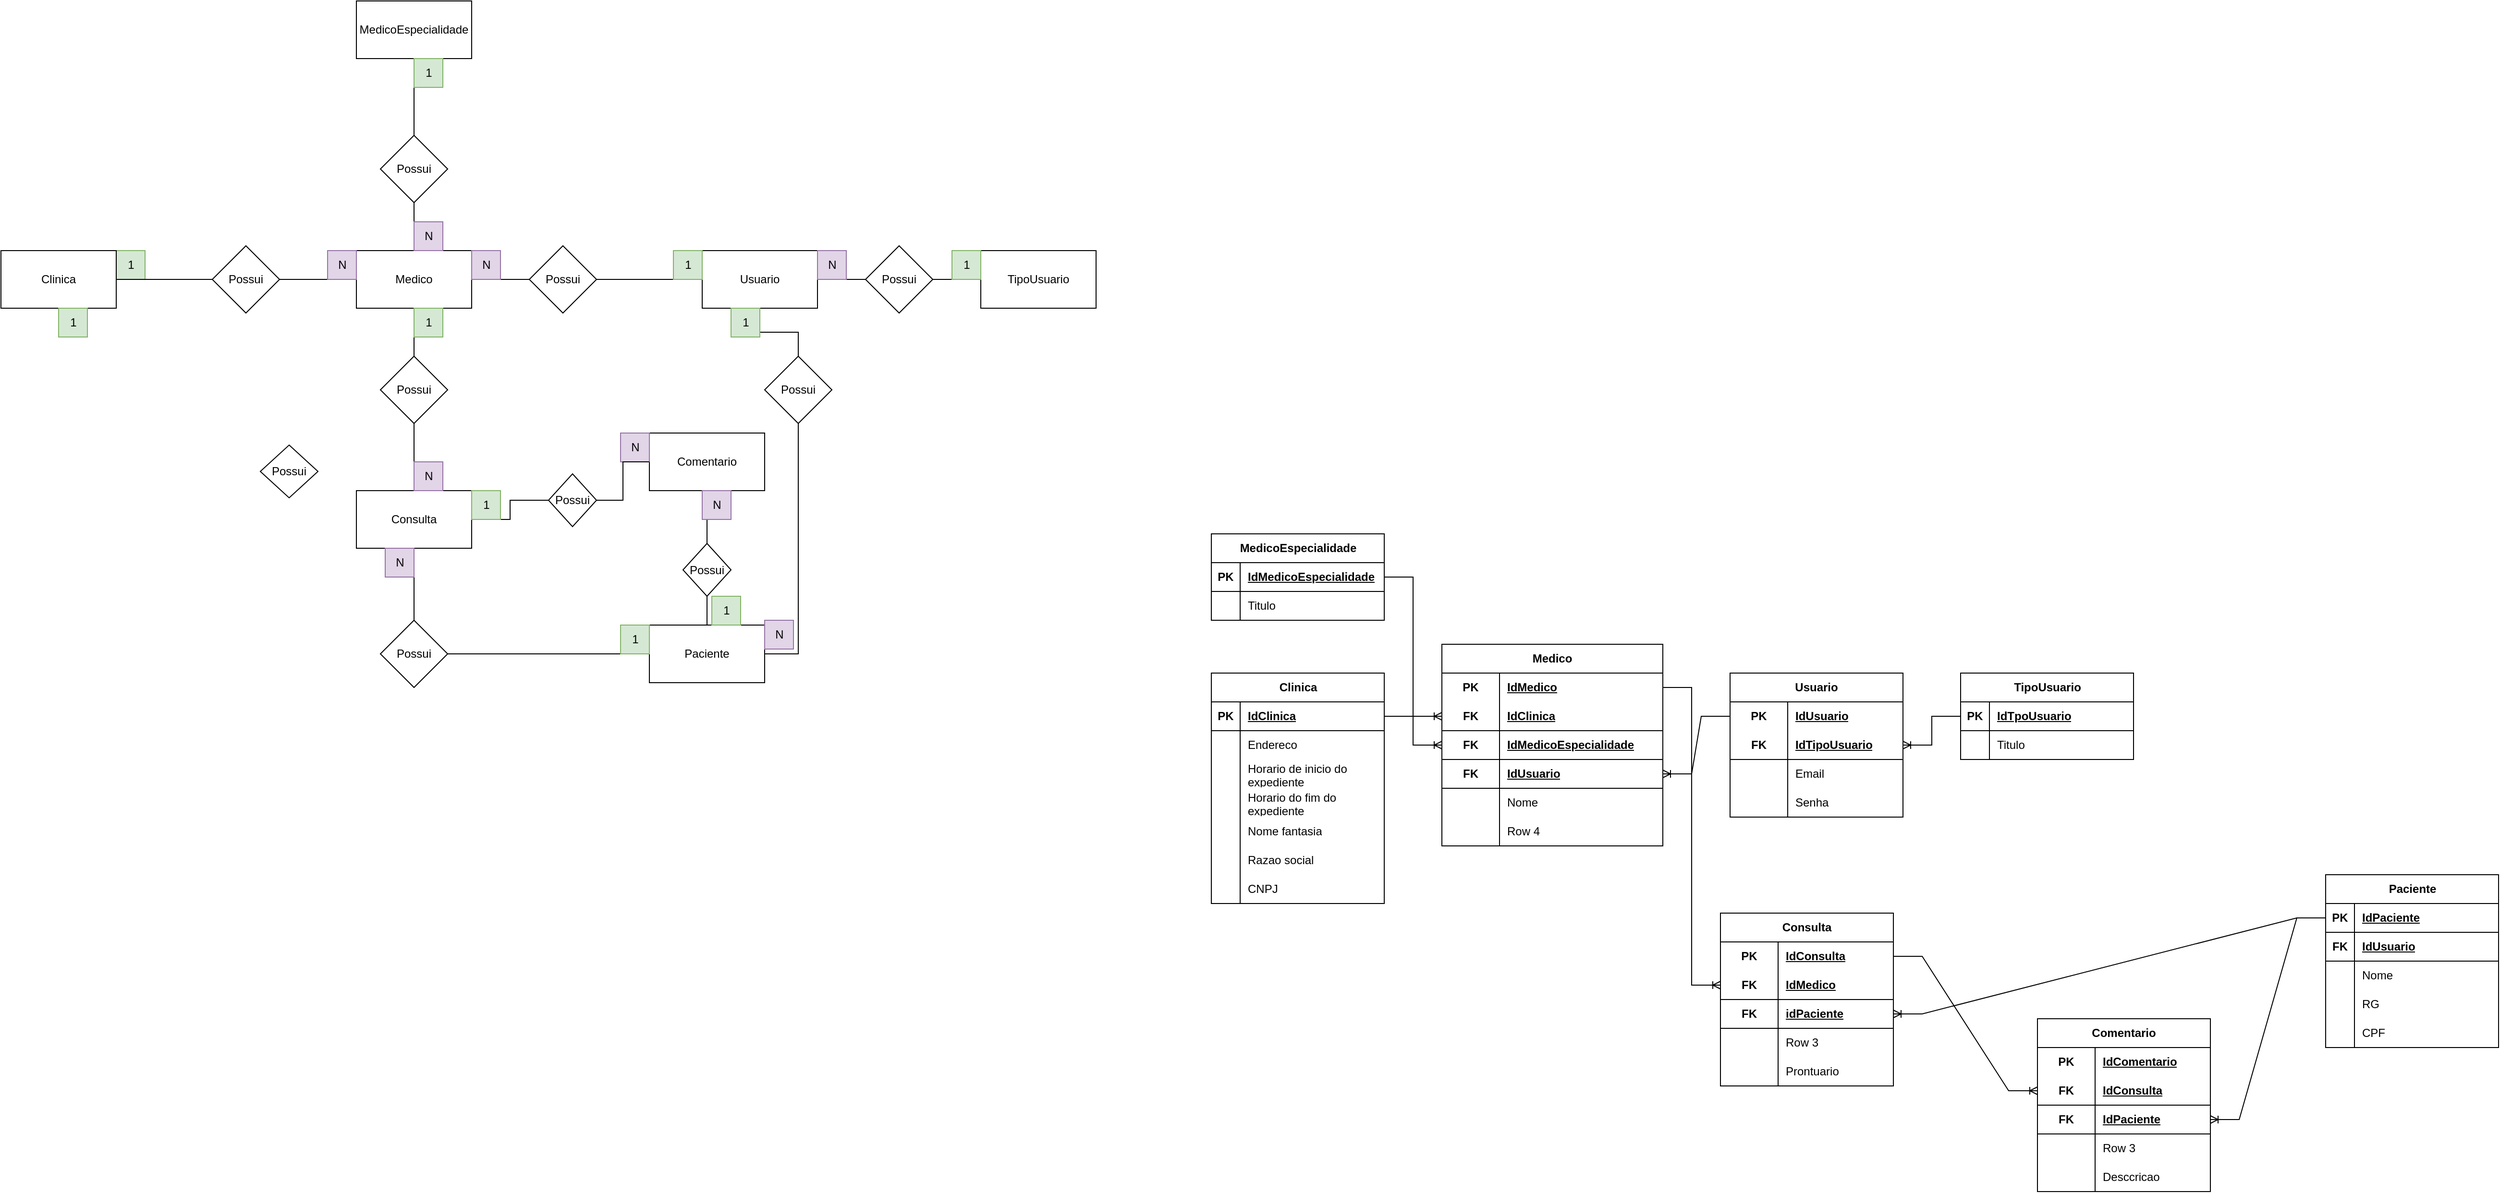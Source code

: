 <mxfile version="21.6.8" type="device">
  <diagram name="Página-1" id="tIoamFCh1rkgf__Bzmc7">
    <mxGraphModel dx="2062" dy="3026" grid="1" gridSize="10" guides="1" tooltips="1" connect="1" arrows="1" fold="1" page="1" pageScale="1" pageWidth="827" pageHeight="1169" math="0" shadow="0">
      <root>
        <mxCell id="0" />
        <mxCell id="1" parent="0" />
        <mxCell id="FSW0nJ0Hy-iuMrJ-29rv-21" style="edgeStyle=orthogonalEdgeStyle;rounded=0;orthogonalLoop=1;jettySize=auto;html=1;entryX=0.5;entryY=0;entryDx=0;entryDy=0;endArrow=none;endFill=0;" edge="1" parent="1" source="enmrjBKCqqdczSjh6zLh-5" target="FSW0nJ0Hy-iuMrJ-29rv-20">
          <mxGeometry relative="1" as="geometry" />
        </mxCell>
        <mxCell id="FSW0nJ0Hy-iuMrJ-29rv-30" style="edgeStyle=orthogonalEdgeStyle;rounded=0;orthogonalLoop=1;jettySize=auto;html=1;entryX=0.5;entryY=1;entryDx=0;entryDy=0;endArrow=none;endFill=0;" edge="1" parent="1" source="enmrjBKCqqdczSjh6zLh-5" target="FSW0nJ0Hy-iuMrJ-29rv-10">
          <mxGeometry relative="1" as="geometry" />
        </mxCell>
        <mxCell id="enmrjBKCqqdczSjh6zLh-5" value="Medico" style="rounded=0;whiteSpace=wrap;html=1;" parent="1" vertex="1">
          <mxGeometry x="90" y="-1270" width="120" height="60" as="geometry" />
        </mxCell>
        <mxCell id="enmrjBKCqqdczSjh6zLh-7" value="1" style="text;html=1;align=center;verticalAlign=middle;resizable=0;points=[];autosize=1;strokeColor=#82b366;fillColor=#d5e8d4;" parent="1" vertex="1">
          <mxGeometry x="-160" y="-1270" width="30" height="30" as="geometry" />
        </mxCell>
        <mxCell id="FSW0nJ0Hy-iuMrJ-29rv-22" style="edgeStyle=orthogonalEdgeStyle;rounded=0;orthogonalLoop=1;jettySize=auto;html=1;entryX=0.5;entryY=1;entryDx=0;entryDy=0;endArrow=none;endFill=0;" edge="1" parent="1" source="enmrjBKCqqdczSjh6zLh-19" target="FSW0nJ0Hy-iuMrJ-29rv-20">
          <mxGeometry relative="1" as="geometry" />
        </mxCell>
        <mxCell id="FSW0nJ0Hy-iuMrJ-29rv-24" style="edgeStyle=orthogonalEdgeStyle;rounded=0;orthogonalLoop=1;jettySize=auto;html=1;entryX=0.5;entryY=0;entryDx=0;entryDy=0;endArrow=none;endFill=0;" edge="1" parent="1" source="enmrjBKCqqdczSjh6zLh-19" target="FSW0nJ0Hy-iuMrJ-29rv-23">
          <mxGeometry relative="1" as="geometry" />
        </mxCell>
        <mxCell id="FSW0nJ0Hy-iuMrJ-29rv-152" style="edgeStyle=orthogonalEdgeStyle;rounded=0;orthogonalLoop=1;jettySize=auto;html=1;entryX=0;entryY=0.5;entryDx=0;entryDy=0;endArrow=none;endFill=0;" edge="1" parent="1" source="enmrjBKCqqdczSjh6zLh-19" target="FSW0nJ0Hy-iuMrJ-29rv-151">
          <mxGeometry relative="1" as="geometry" />
        </mxCell>
        <mxCell id="enmrjBKCqqdczSjh6zLh-19" value="Consulta" style="rounded=0;whiteSpace=wrap;html=1;" parent="1" vertex="1">
          <mxGeometry x="90" y="-1020" width="120" height="60" as="geometry" />
        </mxCell>
        <mxCell id="enmrjBKCqqdczSjh6zLh-21" value="Paciente" style="rounded=0;whiteSpace=wrap;html=1;" parent="1" vertex="1">
          <mxGeometry x="395" y="-880" width="120" height="60" as="geometry" />
        </mxCell>
        <mxCell id="FSW0nJ0Hy-iuMrJ-29rv-7" style="edgeStyle=orthogonalEdgeStyle;rounded=0;orthogonalLoop=1;jettySize=auto;html=1;entryX=0;entryY=0.5;entryDx=0;entryDy=0;endArrow=none;endFill=0;" edge="1" parent="1" source="FSW0nJ0Hy-iuMrJ-29rv-2" target="FSW0nJ0Hy-iuMrJ-29rv-6">
          <mxGeometry relative="1" as="geometry" />
        </mxCell>
        <mxCell id="FSW0nJ0Hy-iuMrJ-29rv-2" value="Clinica" style="rounded=0;whiteSpace=wrap;html=1;" vertex="1" parent="1">
          <mxGeometry x="-280" y="-1270" width="120" height="60" as="geometry" />
        </mxCell>
        <mxCell id="FSW0nJ0Hy-iuMrJ-29rv-150" style="edgeStyle=orthogonalEdgeStyle;rounded=0;orthogonalLoop=1;jettySize=auto;html=1;entryX=0.5;entryY=0;entryDx=0;entryDy=0;endArrow=none;endFill=0;" edge="1" parent="1" source="FSW0nJ0Hy-iuMrJ-29rv-3" target="FSW0nJ0Hy-iuMrJ-29rv-37">
          <mxGeometry relative="1" as="geometry" />
        </mxCell>
        <mxCell id="FSW0nJ0Hy-iuMrJ-29rv-3" value="Comentario" style="rounded=0;whiteSpace=wrap;html=1;" vertex="1" parent="1">
          <mxGeometry x="395" y="-1080" width="120" height="60" as="geometry" />
        </mxCell>
        <mxCell id="FSW0nJ0Hy-iuMrJ-29rv-4" value="MedicoEspecialidade" style="rounded=0;whiteSpace=wrap;html=1;" vertex="1" parent="1">
          <mxGeometry x="90" y="-1530" width="120" height="60" as="geometry" />
        </mxCell>
        <mxCell id="FSW0nJ0Hy-iuMrJ-29rv-8" style="edgeStyle=orthogonalEdgeStyle;rounded=0;orthogonalLoop=1;jettySize=auto;html=1;entryX=0;entryY=0.5;entryDx=0;entryDy=0;endArrow=none;endFill=0;" edge="1" parent="1" source="FSW0nJ0Hy-iuMrJ-29rv-6" target="enmrjBKCqqdczSjh6zLh-5">
          <mxGeometry relative="1" as="geometry" />
        </mxCell>
        <mxCell id="FSW0nJ0Hy-iuMrJ-29rv-6" value="Possui" style="rhombus;whiteSpace=wrap;html=1;" vertex="1" parent="1">
          <mxGeometry x="-60" y="-1275" width="70" height="70" as="geometry" />
        </mxCell>
        <mxCell id="FSW0nJ0Hy-iuMrJ-29rv-9" value="N" style="text;html=1;align=center;verticalAlign=middle;resizable=0;points=[];autosize=1;strokeColor=#9673a6;fillColor=#e1d5e7;" vertex="1" parent="1">
          <mxGeometry x="60" y="-1270" width="30" height="30" as="geometry" />
        </mxCell>
        <mxCell id="FSW0nJ0Hy-iuMrJ-29rv-31" style="edgeStyle=orthogonalEdgeStyle;rounded=0;orthogonalLoop=1;jettySize=auto;html=1;entryX=0.5;entryY=1;entryDx=0;entryDy=0;endArrow=none;endFill=0;" edge="1" parent="1" source="FSW0nJ0Hy-iuMrJ-29rv-10" target="FSW0nJ0Hy-iuMrJ-29rv-4">
          <mxGeometry relative="1" as="geometry" />
        </mxCell>
        <mxCell id="FSW0nJ0Hy-iuMrJ-29rv-10" value="Possui" style="rhombus;whiteSpace=wrap;html=1;" vertex="1" parent="1">
          <mxGeometry x="115" y="-1390" width="70" height="70" as="geometry" />
        </mxCell>
        <mxCell id="FSW0nJ0Hy-iuMrJ-29rv-13" value="N" style="text;html=1;align=center;verticalAlign=middle;resizable=0;points=[];autosize=1;strokeColor=#9673a6;fillColor=#e1d5e7;" vertex="1" parent="1">
          <mxGeometry x="150" y="-1300" width="30" height="30" as="geometry" />
        </mxCell>
        <mxCell id="FSW0nJ0Hy-iuMrJ-29rv-14" value="1" style="text;html=1;align=center;verticalAlign=middle;resizable=0;points=[];autosize=1;strokeColor=#82b366;fillColor=#d5e8d4;" vertex="1" parent="1">
          <mxGeometry x="150" y="-1470" width="30" height="30" as="geometry" />
        </mxCell>
        <mxCell id="FSW0nJ0Hy-iuMrJ-29rv-18" value="1" style="text;html=1;align=center;verticalAlign=middle;resizable=0;points=[];autosize=1;strokeColor=#82b366;fillColor=#d5e8d4;" vertex="1" parent="1">
          <mxGeometry x="-220" y="-1210" width="30" height="30" as="geometry" />
        </mxCell>
        <mxCell id="FSW0nJ0Hy-iuMrJ-29rv-20" value="Possui" style="rhombus;whiteSpace=wrap;html=1;" vertex="1" parent="1">
          <mxGeometry x="115" y="-1160" width="70" height="70" as="geometry" />
        </mxCell>
        <mxCell id="FSW0nJ0Hy-iuMrJ-29rv-148" style="edgeStyle=orthogonalEdgeStyle;rounded=0;orthogonalLoop=1;jettySize=auto;html=1;entryX=0;entryY=0.5;entryDx=0;entryDy=0;endArrow=none;endFill=0;" edge="1" parent="1" source="FSW0nJ0Hy-iuMrJ-29rv-23" target="enmrjBKCqqdczSjh6zLh-21">
          <mxGeometry relative="1" as="geometry" />
        </mxCell>
        <mxCell id="FSW0nJ0Hy-iuMrJ-29rv-23" value="Possui" style="rhombus;whiteSpace=wrap;html=1;" vertex="1" parent="1">
          <mxGeometry x="115" y="-885" width="70" height="70" as="geometry" />
        </mxCell>
        <mxCell id="FSW0nJ0Hy-iuMrJ-29rv-26" value="1" style="text;html=1;align=center;verticalAlign=middle;resizable=0;points=[];autosize=1;strokeColor=#82b366;fillColor=#d5e8d4;" vertex="1" parent="1">
          <mxGeometry x="365" y="-880" width="30" height="30" as="geometry" />
        </mxCell>
        <mxCell id="FSW0nJ0Hy-iuMrJ-29rv-27" value="N" style="text;html=1;align=center;verticalAlign=middle;resizable=0;points=[];autosize=1;strokeColor=#9673a6;fillColor=#e1d5e7;" vertex="1" parent="1">
          <mxGeometry x="120" y="-960" width="30" height="30" as="geometry" />
        </mxCell>
        <mxCell id="FSW0nJ0Hy-iuMrJ-29rv-28" value="1" style="text;html=1;align=center;verticalAlign=middle;resizable=0;points=[];autosize=1;strokeColor=#82b366;fillColor=#d5e8d4;" vertex="1" parent="1">
          <mxGeometry x="150" y="-1210" width="30" height="30" as="geometry" />
        </mxCell>
        <mxCell id="FSW0nJ0Hy-iuMrJ-29rv-29" value="N" style="text;html=1;align=center;verticalAlign=middle;resizable=0;points=[];autosize=1;strokeColor=#9673a6;fillColor=#e1d5e7;" vertex="1" parent="1">
          <mxGeometry x="150" y="-1050" width="30" height="30" as="geometry" />
        </mxCell>
        <mxCell id="FSW0nJ0Hy-iuMrJ-29rv-32" value="Possui" style="rhombus;whiteSpace=wrap;html=1;" vertex="1" parent="1">
          <mxGeometry x="-10" y="-1067.5" width="60" height="55" as="geometry" />
        </mxCell>
        <mxCell id="FSW0nJ0Hy-iuMrJ-29rv-33" value="1" style="text;html=1;align=center;verticalAlign=middle;resizable=0;points=[];autosize=1;strokeColor=#82b366;fillColor=#d5e8d4;" vertex="1" parent="1">
          <mxGeometry x="460" y="-910" width="30" height="30" as="geometry" />
        </mxCell>
        <mxCell id="FSW0nJ0Hy-iuMrJ-29rv-34" value="N" style="text;html=1;align=center;verticalAlign=middle;resizable=0;points=[];autosize=1;strokeColor=#9673a6;fillColor=#e1d5e7;" vertex="1" parent="1">
          <mxGeometry x="450" y="-1020" width="30" height="30" as="geometry" />
        </mxCell>
        <mxCell id="FSW0nJ0Hy-iuMrJ-29rv-149" style="edgeStyle=orthogonalEdgeStyle;rounded=0;orthogonalLoop=1;jettySize=auto;html=1;entryX=0.5;entryY=0;entryDx=0;entryDy=0;endArrow=none;endFill=0;" edge="1" parent="1" source="FSW0nJ0Hy-iuMrJ-29rv-37" target="enmrjBKCqqdczSjh6zLh-21">
          <mxGeometry relative="1" as="geometry" />
        </mxCell>
        <mxCell id="FSW0nJ0Hy-iuMrJ-29rv-37" value="Possui" style="rhombus;whiteSpace=wrap;html=1;" vertex="1" parent="1">
          <mxGeometry x="430" y="-965" width="50" height="55" as="geometry" />
        </mxCell>
        <mxCell id="FSW0nJ0Hy-iuMrJ-29rv-44" value="1" style="text;html=1;align=center;verticalAlign=middle;resizable=0;points=[];autosize=1;strokeColor=#82b366;fillColor=#d5e8d4;" vertex="1" parent="1">
          <mxGeometry x="210" y="-1020" width="30" height="30" as="geometry" />
        </mxCell>
        <mxCell id="FSW0nJ0Hy-iuMrJ-29rv-45" value="N" style="text;html=1;align=center;verticalAlign=middle;resizable=0;points=[];autosize=1;strokeColor=#9673a6;fillColor=#e1d5e7;" vertex="1" parent="1">
          <mxGeometry x="365" y="-1080" width="30" height="30" as="geometry" />
        </mxCell>
        <mxCell id="FSW0nJ0Hy-iuMrJ-29rv-46" value="MedicoEspecialidade" style="shape=table;startSize=30;container=1;collapsible=1;childLayout=tableLayout;fixedRows=1;rowLines=0;fontStyle=1;align=center;resizeLast=1;html=1;" vertex="1" parent="1">
          <mxGeometry x="980" y="-975" width="180" height="90" as="geometry" />
        </mxCell>
        <mxCell id="FSW0nJ0Hy-iuMrJ-29rv-47" value="" style="shape=tableRow;horizontal=0;startSize=0;swimlaneHead=0;swimlaneBody=0;fillColor=none;collapsible=0;dropTarget=0;points=[[0,0.5],[1,0.5]];portConstraint=eastwest;top=0;left=0;right=0;bottom=1;" vertex="1" parent="FSW0nJ0Hy-iuMrJ-29rv-46">
          <mxGeometry y="30" width="180" height="30" as="geometry" />
        </mxCell>
        <mxCell id="FSW0nJ0Hy-iuMrJ-29rv-48" value="PK" style="shape=partialRectangle;connectable=0;fillColor=none;top=0;left=0;bottom=0;right=0;fontStyle=1;overflow=hidden;whiteSpace=wrap;html=1;" vertex="1" parent="FSW0nJ0Hy-iuMrJ-29rv-47">
          <mxGeometry width="30" height="30" as="geometry">
            <mxRectangle width="30" height="30" as="alternateBounds" />
          </mxGeometry>
        </mxCell>
        <mxCell id="FSW0nJ0Hy-iuMrJ-29rv-49" value="IdMedicoEspecialidade" style="shape=partialRectangle;connectable=0;fillColor=none;top=0;left=0;bottom=0;right=0;align=left;spacingLeft=6;fontStyle=5;overflow=hidden;whiteSpace=wrap;html=1;" vertex="1" parent="FSW0nJ0Hy-iuMrJ-29rv-47">
          <mxGeometry x="30" width="150" height="30" as="geometry">
            <mxRectangle width="150" height="30" as="alternateBounds" />
          </mxGeometry>
        </mxCell>
        <mxCell id="FSW0nJ0Hy-iuMrJ-29rv-50" value="" style="shape=tableRow;horizontal=0;startSize=0;swimlaneHead=0;swimlaneBody=0;fillColor=none;collapsible=0;dropTarget=0;points=[[0,0.5],[1,0.5]];portConstraint=eastwest;top=0;left=0;right=0;bottom=0;" vertex="1" parent="FSW0nJ0Hy-iuMrJ-29rv-46">
          <mxGeometry y="60" width="180" height="30" as="geometry" />
        </mxCell>
        <mxCell id="FSW0nJ0Hy-iuMrJ-29rv-51" value="" style="shape=partialRectangle;connectable=0;fillColor=none;top=0;left=0;bottom=0;right=0;editable=1;overflow=hidden;whiteSpace=wrap;html=1;" vertex="1" parent="FSW0nJ0Hy-iuMrJ-29rv-50">
          <mxGeometry width="30" height="30" as="geometry">
            <mxRectangle width="30" height="30" as="alternateBounds" />
          </mxGeometry>
        </mxCell>
        <mxCell id="FSW0nJ0Hy-iuMrJ-29rv-52" value="Titulo" style="shape=partialRectangle;connectable=0;fillColor=none;top=0;left=0;bottom=0;right=0;align=left;spacingLeft=6;overflow=hidden;whiteSpace=wrap;html=1;" vertex="1" parent="FSW0nJ0Hy-iuMrJ-29rv-50">
          <mxGeometry x="30" width="150" height="30" as="geometry">
            <mxRectangle width="150" height="30" as="alternateBounds" />
          </mxGeometry>
        </mxCell>
        <mxCell id="FSW0nJ0Hy-iuMrJ-29rv-59" value="Clinica" style="shape=table;startSize=30;container=1;collapsible=1;childLayout=tableLayout;fixedRows=1;rowLines=0;fontStyle=1;align=center;resizeLast=1;html=1;" vertex="1" parent="1">
          <mxGeometry x="980" y="-830" width="180" height="240" as="geometry" />
        </mxCell>
        <mxCell id="FSW0nJ0Hy-iuMrJ-29rv-60" value="" style="shape=tableRow;horizontal=0;startSize=0;swimlaneHead=0;swimlaneBody=0;fillColor=none;collapsible=0;dropTarget=0;points=[[0,0.5],[1,0.5]];portConstraint=eastwest;top=0;left=0;right=0;bottom=1;" vertex="1" parent="FSW0nJ0Hy-iuMrJ-29rv-59">
          <mxGeometry y="30" width="180" height="30" as="geometry" />
        </mxCell>
        <mxCell id="FSW0nJ0Hy-iuMrJ-29rv-61" value="PK" style="shape=partialRectangle;connectable=0;fillColor=none;top=0;left=0;bottom=0;right=0;fontStyle=1;overflow=hidden;whiteSpace=wrap;html=1;" vertex="1" parent="FSW0nJ0Hy-iuMrJ-29rv-60">
          <mxGeometry width="30" height="30" as="geometry">
            <mxRectangle width="30" height="30" as="alternateBounds" />
          </mxGeometry>
        </mxCell>
        <mxCell id="FSW0nJ0Hy-iuMrJ-29rv-62" value="IdClinica" style="shape=partialRectangle;connectable=0;fillColor=none;top=0;left=0;bottom=0;right=0;align=left;spacingLeft=6;fontStyle=5;overflow=hidden;whiteSpace=wrap;html=1;" vertex="1" parent="FSW0nJ0Hy-iuMrJ-29rv-60">
          <mxGeometry x="30" width="150" height="30" as="geometry">
            <mxRectangle width="150" height="30" as="alternateBounds" />
          </mxGeometry>
        </mxCell>
        <mxCell id="FSW0nJ0Hy-iuMrJ-29rv-63" value="" style="shape=tableRow;horizontal=0;startSize=0;swimlaneHead=0;swimlaneBody=0;fillColor=none;collapsible=0;dropTarget=0;points=[[0,0.5],[1,0.5]];portConstraint=eastwest;top=0;left=0;right=0;bottom=0;" vertex="1" parent="FSW0nJ0Hy-iuMrJ-29rv-59">
          <mxGeometry y="60" width="180" height="30" as="geometry" />
        </mxCell>
        <mxCell id="FSW0nJ0Hy-iuMrJ-29rv-64" value="" style="shape=partialRectangle;connectable=0;fillColor=none;top=0;left=0;bottom=0;right=0;editable=1;overflow=hidden;whiteSpace=wrap;html=1;" vertex="1" parent="FSW0nJ0Hy-iuMrJ-29rv-63">
          <mxGeometry width="30" height="30" as="geometry">
            <mxRectangle width="30" height="30" as="alternateBounds" />
          </mxGeometry>
        </mxCell>
        <mxCell id="FSW0nJ0Hy-iuMrJ-29rv-65" value="Endereco" style="shape=partialRectangle;connectable=0;fillColor=none;top=0;left=0;bottom=0;right=0;align=left;spacingLeft=6;overflow=hidden;whiteSpace=wrap;html=1;" vertex="1" parent="FSW0nJ0Hy-iuMrJ-29rv-63">
          <mxGeometry x="30" width="150" height="30" as="geometry">
            <mxRectangle width="150" height="30" as="alternateBounds" />
          </mxGeometry>
        </mxCell>
        <mxCell id="FSW0nJ0Hy-iuMrJ-29rv-66" value="" style="shape=tableRow;horizontal=0;startSize=0;swimlaneHead=0;swimlaneBody=0;fillColor=none;collapsible=0;dropTarget=0;points=[[0,0.5],[1,0.5]];portConstraint=eastwest;top=0;left=0;right=0;bottom=0;" vertex="1" parent="FSW0nJ0Hy-iuMrJ-29rv-59">
          <mxGeometry y="90" width="180" height="30" as="geometry" />
        </mxCell>
        <mxCell id="FSW0nJ0Hy-iuMrJ-29rv-67" value="" style="shape=partialRectangle;connectable=0;fillColor=none;top=0;left=0;bottom=0;right=0;editable=1;overflow=hidden;whiteSpace=wrap;html=1;" vertex="1" parent="FSW0nJ0Hy-iuMrJ-29rv-66">
          <mxGeometry width="30" height="30" as="geometry">
            <mxRectangle width="30" height="30" as="alternateBounds" />
          </mxGeometry>
        </mxCell>
        <mxCell id="FSW0nJ0Hy-iuMrJ-29rv-68" value="Horario de inicio do expediente" style="shape=partialRectangle;connectable=0;fillColor=none;top=0;left=0;bottom=0;right=0;align=left;spacingLeft=6;overflow=hidden;whiteSpace=wrap;html=1;" vertex="1" parent="FSW0nJ0Hy-iuMrJ-29rv-66">
          <mxGeometry x="30" width="150" height="30" as="geometry">
            <mxRectangle width="150" height="30" as="alternateBounds" />
          </mxGeometry>
        </mxCell>
        <mxCell id="FSW0nJ0Hy-iuMrJ-29rv-69" value="" style="shape=tableRow;horizontal=0;startSize=0;swimlaneHead=0;swimlaneBody=0;fillColor=none;collapsible=0;dropTarget=0;points=[[0,0.5],[1,0.5]];portConstraint=eastwest;top=0;left=0;right=0;bottom=0;" vertex="1" parent="FSW0nJ0Hy-iuMrJ-29rv-59">
          <mxGeometry y="120" width="180" height="30" as="geometry" />
        </mxCell>
        <mxCell id="FSW0nJ0Hy-iuMrJ-29rv-70" value="" style="shape=partialRectangle;connectable=0;fillColor=none;top=0;left=0;bottom=0;right=0;editable=1;overflow=hidden;whiteSpace=wrap;html=1;" vertex="1" parent="FSW0nJ0Hy-iuMrJ-29rv-69">
          <mxGeometry width="30" height="30" as="geometry">
            <mxRectangle width="30" height="30" as="alternateBounds" />
          </mxGeometry>
        </mxCell>
        <mxCell id="FSW0nJ0Hy-iuMrJ-29rv-71" value="Horario do fim do expediente" style="shape=partialRectangle;connectable=0;fillColor=none;top=0;left=0;bottom=0;right=0;align=left;spacingLeft=6;overflow=hidden;whiteSpace=wrap;html=1;" vertex="1" parent="FSW0nJ0Hy-iuMrJ-29rv-69">
          <mxGeometry x="30" width="150" height="30" as="geometry">
            <mxRectangle width="150" height="30" as="alternateBounds" />
          </mxGeometry>
        </mxCell>
        <mxCell id="FSW0nJ0Hy-iuMrJ-29rv-193" style="shape=tableRow;horizontal=0;startSize=0;swimlaneHead=0;swimlaneBody=0;fillColor=none;collapsible=0;dropTarget=0;points=[[0,0.5],[1,0.5]];portConstraint=eastwest;top=0;left=0;right=0;bottom=0;" vertex="1" parent="FSW0nJ0Hy-iuMrJ-29rv-59">
          <mxGeometry y="150" width="180" height="30" as="geometry" />
        </mxCell>
        <mxCell id="FSW0nJ0Hy-iuMrJ-29rv-194" style="shape=partialRectangle;connectable=0;fillColor=none;top=0;left=0;bottom=0;right=0;editable=1;overflow=hidden;whiteSpace=wrap;html=1;" vertex="1" parent="FSW0nJ0Hy-iuMrJ-29rv-193">
          <mxGeometry width="30" height="30" as="geometry">
            <mxRectangle width="30" height="30" as="alternateBounds" />
          </mxGeometry>
        </mxCell>
        <mxCell id="FSW0nJ0Hy-iuMrJ-29rv-195" value="Nome fantasia" style="shape=partialRectangle;connectable=0;fillColor=none;top=0;left=0;bottom=0;right=0;align=left;spacingLeft=6;overflow=hidden;whiteSpace=wrap;html=1;" vertex="1" parent="FSW0nJ0Hy-iuMrJ-29rv-193">
          <mxGeometry x="30" width="150" height="30" as="geometry">
            <mxRectangle width="150" height="30" as="alternateBounds" />
          </mxGeometry>
        </mxCell>
        <mxCell id="FSW0nJ0Hy-iuMrJ-29rv-190" style="shape=tableRow;horizontal=0;startSize=0;swimlaneHead=0;swimlaneBody=0;fillColor=none;collapsible=0;dropTarget=0;points=[[0,0.5],[1,0.5]];portConstraint=eastwest;top=0;left=0;right=0;bottom=0;" vertex="1" parent="FSW0nJ0Hy-iuMrJ-29rv-59">
          <mxGeometry y="180" width="180" height="30" as="geometry" />
        </mxCell>
        <mxCell id="FSW0nJ0Hy-iuMrJ-29rv-191" style="shape=partialRectangle;connectable=0;fillColor=none;top=0;left=0;bottom=0;right=0;editable=1;overflow=hidden;whiteSpace=wrap;html=1;" vertex="1" parent="FSW0nJ0Hy-iuMrJ-29rv-190">
          <mxGeometry width="30" height="30" as="geometry">
            <mxRectangle width="30" height="30" as="alternateBounds" />
          </mxGeometry>
        </mxCell>
        <mxCell id="FSW0nJ0Hy-iuMrJ-29rv-192" value="Razao social" style="shape=partialRectangle;connectable=0;fillColor=none;top=0;left=0;bottom=0;right=0;align=left;spacingLeft=6;overflow=hidden;whiteSpace=wrap;html=1;" vertex="1" parent="FSW0nJ0Hy-iuMrJ-29rv-190">
          <mxGeometry x="30" width="150" height="30" as="geometry">
            <mxRectangle width="150" height="30" as="alternateBounds" />
          </mxGeometry>
        </mxCell>
        <mxCell id="FSW0nJ0Hy-iuMrJ-29rv-224" style="shape=tableRow;horizontal=0;startSize=0;swimlaneHead=0;swimlaneBody=0;fillColor=none;collapsible=0;dropTarget=0;points=[[0,0.5],[1,0.5]];portConstraint=eastwest;top=0;left=0;right=0;bottom=0;" vertex="1" parent="FSW0nJ0Hy-iuMrJ-29rv-59">
          <mxGeometry y="210" width="180" height="30" as="geometry" />
        </mxCell>
        <mxCell id="FSW0nJ0Hy-iuMrJ-29rv-225" style="shape=partialRectangle;connectable=0;fillColor=none;top=0;left=0;bottom=0;right=0;editable=1;overflow=hidden;whiteSpace=wrap;html=1;" vertex="1" parent="FSW0nJ0Hy-iuMrJ-29rv-224">
          <mxGeometry width="30" height="30" as="geometry">
            <mxRectangle width="30" height="30" as="alternateBounds" />
          </mxGeometry>
        </mxCell>
        <mxCell id="FSW0nJ0Hy-iuMrJ-29rv-226" value="CNPJ" style="shape=partialRectangle;connectable=0;fillColor=none;top=0;left=0;bottom=0;right=0;align=left;spacingLeft=6;overflow=hidden;whiteSpace=wrap;html=1;" vertex="1" parent="FSW0nJ0Hy-iuMrJ-29rv-224">
          <mxGeometry x="30" width="150" height="30" as="geometry">
            <mxRectangle width="150" height="30" as="alternateBounds" />
          </mxGeometry>
        </mxCell>
        <mxCell id="FSW0nJ0Hy-iuMrJ-29rv-72" value="Medico" style="shape=table;startSize=30;container=1;collapsible=1;childLayout=tableLayout;fixedRows=1;rowLines=0;fontStyle=1;align=center;resizeLast=1;html=1;whiteSpace=wrap;" vertex="1" parent="1">
          <mxGeometry x="1220" y="-860" width="230" height="210" as="geometry" />
        </mxCell>
        <mxCell id="FSW0nJ0Hy-iuMrJ-29rv-73" value="" style="shape=tableRow;horizontal=0;startSize=0;swimlaneHead=0;swimlaneBody=0;fillColor=none;collapsible=0;dropTarget=0;points=[[0,0.5],[1,0.5]];portConstraint=eastwest;top=0;left=0;right=0;bottom=0;html=1;" vertex="1" parent="FSW0nJ0Hy-iuMrJ-29rv-72">
          <mxGeometry y="30" width="230" height="30" as="geometry" />
        </mxCell>
        <mxCell id="FSW0nJ0Hy-iuMrJ-29rv-74" value="PK" style="shape=partialRectangle;connectable=0;fillColor=none;top=0;left=0;bottom=0;right=0;fontStyle=1;overflow=hidden;html=1;whiteSpace=wrap;" vertex="1" parent="FSW0nJ0Hy-iuMrJ-29rv-73">
          <mxGeometry width="60" height="30" as="geometry">
            <mxRectangle width="60" height="30" as="alternateBounds" />
          </mxGeometry>
        </mxCell>
        <mxCell id="FSW0nJ0Hy-iuMrJ-29rv-75" value="IdMedico" style="shape=partialRectangle;connectable=0;fillColor=none;top=0;left=0;bottom=0;right=0;align=left;spacingLeft=6;fontStyle=5;overflow=hidden;html=1;whiteSpace=wrap;" vertex="1" parent="FSW0nJ0Hy-iuMrJ-29rv-73">
          <mxGeometry x="60" width="170" height="30" as="geometry">
            <mxRectangle width="170" height="30" as="alternateBounds" />
          </mxGeometry>
        </mxCell>
        <mxCell id="FSW0nJ0Hy-iuMrJ-29rv-76" value="" style="shape=tableRow;horizontal=0;startSize=0;swimlaneHead=0;swimlaneBody=0;fillColor=none;collapsible=0;dropTarget=0;points=[[0,0.5],[1,0.5]];portConstraint=eastwest;top=0;left=0;right=0;bottom=1;html=1;" vertex="1" parent="FSW0nJ0Hy-iuMrJ-29rv-72">
          <mxGeometry y="60" width="230" height="30" as="geometry" />
        </mxCell>
        <mxCell id="FSW0nJ0Hy-iuMrJ-29rv-77" value="FK" style="shape=partialRectangle;connectable=0;fillColor=none;top=0;left=0;bottom=0;right=0;fontStyle=1;overflow=hidden;html=1;whiteSpace=wrap;" vertex="1" parent="FSW0nJ0Hy-iuMrJ-29rv-76">
          <mxGeometry width="60" height="30" as="geometry">
            <mxRectangle width="60" height="30" as="alternateBounds" />
          </mxGeometry>
        </mxCell>
        <mxCell id="FSW0nJ0Hy-iuMrJ-29rv-78" value="IdClinica" style="shape=partialRectangle;connectable=0;fillColor=none;top=0;left=0;bottom=0;right=0;align=left;spacingLeft=6;fontStyle=5;overflow=hidden;html=1;whiteSpace=wrap;" vertex="1" parent="FSW0nJ0Hy-iuMrJ-29rv-76">
          <mxGeometry x="60" width="170" height="30" as="geometry">
            <mxRectangle width="170" height="30" as="alternateBounds" />
          </mxGeometry>
        </mxCell>
        <mxCell id="FSW0nJ0Hy-iuMrJ-29rv-196" style="shape=tableRow;horizontal=0;startSize=0;swimlaneHead=0;swimlaneBody=0;fillColor=none;collapsible=0;dropTarget=0;points=[[0,0.5],[1,0.5]];portConstraint=eastwest;top=0;left=0;right=0;bottom=1;html=1;" vertex="1" parent="FSW0nJ0Hy-iuMrJ-29rv-72">
          <mxGeometry y="90" width="230" height="30" as="geometry" />
        </mxCell>
        <mxCell id="FSW0nJ0Hy-iuMrJ-29rv-197" value="FK" style="shape=partialRectangle;connectable=0;fillColor=none;top=0;left=0;bottom=0;right=0;fontStyle=1;overflow=hidden;html=1;whiteSpace=wrap;" vertex="1" parent="FSW0nJ0Hy-iuMrJ-29rv-196">
          <mxGeometry width="60" height="30" as="geometry">
            <mxRectangle width="60" height="30" as="alternateBounds" />
          </mxGeometry>
        </mxCell>
        <mxCell id="FSW0nJ0Hy-iuMrJ-29rv-198" value="IdMedicoEspecialidade" style="shape=partialRectangle;connectable=0;fillColor=none;top=0;left=0;bottom=0;right=0;align=left;spacingLeft=6;fontStyle=5;overflow=hidden;html=1;whiteSpace=wrap;" vertex="1" parent="FSW0nJ0Hy-iuMrJ-29rv-196">
          <mxGeometry x="60" width="170" height="30" as="geometry">
            <mxRectangle width="170" height="30" as="alternateBounds" />
          </mxGeometry>
        </mxCell>
        <mxCell id="FSW0nJ0Hy-iuMrJ-29rv-199" style="shape=tableRow;horizontal=0;startSize=0;swimlaneHead=0;swimlaneBody=0;fillColor=none;collapsible=0;dropTarget=0;points=[[0,0.5],[1,0.5]];portConstraint=eastwest;top=0;left=0;right=0;bottom=1;html=1;" vertex="1" parent="FSW0nJ0Hy-iuMrJ-29rv-72">
          <mxGeometry y="120" width="230" height="30" as="geometry" />
        </mxCell>
        <mxCell id="FSW0nJ0Hy-iuMrJ-29rv-200" value="FK" style="shape=partialRectangle;connectable=0;fillColor=none;top=0;left=0;bottom=0;right=0;fontStyle=1;overflow=hidden;html=1;whiteSpace=wrap;" vertex="1" parent="FSW0nJ0Hy-iuMrJ-29rv-199">
          <mxGeometry width="60" height="30" as="geometry">
            <mxRectangle width="60" height="30" as="alternateBounds" />
          </mxGeometry>
        </mxCell>
        <mxCell id="FSW0nJ0Hy-iuMrJ-29rv-201" value="IdUsuario" style="shape=partialRectangle;connectable=0;fillColor=none;top=0;left=0;bottom=0;right=0;align=left;spacingLeft=6;fontStyle=5;overflow=hidden;html=1;whiteSpace=wrap;" vertex="1" parent="FSW0nJ0Hy-iuMrJ-29rv-199">
          <mxGeometry x="60" width="170" height="30" as="geometry">
            <mxRectangle width="170" height="30" as="alternateBounds" />
          </mxGeometry>
        </mxCell>
        <mxCell id="FSW0nJ0Hy-iuMrJ-29rv-79" value="" style="shape=tableRow;horizontal=0;startSize=0;swimlaneHead=0;swimlaneBody=0;fillColor=none;collapsible=0;dropTarget=0;points=[[0,0.5],[1,0.5]];portConstraint=eastwest;top=0;left=0;right=0;bottom=0;html=1;" vertex="1" parent="FSW0nJ0Hy-iuMrJ-29rv-72">
          <mxGeometry y="150" width="230" height="30" as="geometry" />
        </mxCell>
        <mxCell id="FSW0nJ0Hy-iuMrJ-29rv-80" value="" style="shape=partialRectangle;connectable=0;fillColor=none;top=0;left=0;bottom=0;right=0;editable=1;overflow=hidden;html=1;whiteSpace=wrap;" vertex="1" parent="FSW0nJ0Hy-iuMrJ-29rv-79">
          <mxGeometry width="60" height="30" as="geometry">
            <mxRectangle width="60" height="30" as="alternateBounds" />
          </mxGeometry>
        </mxCell>
        <mxCell id="FSW0nJ0Hy-iuMrJ-29rv-81" value="Nome" style="shape=partialRectangle;connectable=0;fillColor=none;top=0;left=0;bottom=0;right=0;align=left;spacingLeft=6;overflow=hidden;html=1;whiteSpace=wrap;" vertex="1" parent="FSW0nJ0Hy-iuMrJ-29rv-79">
          <mxGeometry x="60" width="170" height="30" as="geometry">
            <mxRectangle width="170" height="30" as="alternateBounds" />
          </mxGeometry>
        </mxCell>
        <mxCell id="FSW0nJ0Hy-iuMrJ-29rv-82" value="" style="shape=tableRow;horizontal=0;startSize=0;swimlaneHead=0;swimlaneBody=0;fillColor=none;collapsible=0;dropTarget=0;points=[[0,0.5],[1,0.5]];portConstraint=eastwest;top=0;left=0;right=0;bottom=0;html=1;" vertex="1" parent="FSW0nJ0Hy-iuMrJ-29rv-72">
          <mxGeometry y="180" width="230" height="30" as="geometry" />
        </mxCell>
        <mxCell id="FSW0nJ0Hy-iuMrJ-29rv-83" value="" style="shape=partialRectangle;connectable=0;fillColor=none;top=0;left=0;bottom=0;right=0;editable=1;overflow=hidden;html=1;whiteSpace=wrap;" vertex="1" parent="FSW0nJ0Hy-iuMrJ-29rv-82">
          <mxGeometry width="60" height="30" as="geometry">
            <mxRectangle width="60" height="30" as="alternateBounds" />
          </mxGeometry>
        </mxCell>
        <mxCell id="FSW0nJ0Hy-iuMrJ-29rv-84" value="Row 4" style="shape=partialRectangle;connectable=0;fillColor=none;top=0;left=0;bottom=0;right=0;align=left;spacingLeft=6;overflow=hidden;html=1;whiteSpace=wrap;" vertex="1" parent="FSW0nJ0Hy-iuMrJ-29rv-82">
          <mxGeometry x="60" width="170" height="30" as="geometry">
            <mxRectangle width="170" height="30" as="alternateBounds" />
          </mxGeometry>
        </mxCell>
        <mxCell id="FSW0nJ0Hy-iuMrJ-29rv-85" value="Consulta" style="shape=table;startSize=30;container=1;collapsible=1;childLayout=tableLayout;fixedRows=1;rowLines=0;fontStyle=1;align=center;resizeLast=1;html=1;whiteSpace=wrap;" vertex="1" parent="1">
          <mxGeometry x="1510" y="-580" width="180" height="180" as="geometry" />
        </mxCell>
        <mxCell id="FSW0nJ0Hy-iuMrJ-29rv-86" value="" style="shape=tableRow;horizontal=0;startSize=0;swimlaneHead=0;swimlaneBody=0;fillColor=none;collapsible=0;dropTarget=0;points=[[0,0.5],[1,0.5]];portConstraint=eastwest;top=0;left=0;right=0;bottom=0;html=1;" vertex="1" parent="FSW0nJ0Hy-iuMrJ-29rv-85">
          <mxGeometry y="30" width="180" height="30" as="geometry" />
        </mxCell>
        <mxCell id="FSW0nJ0Hy-iuMrJ-29rv-87" value="PK" style="shape=partialRectangle;connectable=0;fillColor=none;top=0;left=0;bottom=0;right=0;fontStyle=1;overflow=hidden;html=1;whiteSpace=wrap;" vertex="1" parent="FSW0nJ0Hy-iuMrJ-29rv-86">
          <mxGeometry width="60" height="30" as="geometry">
            <mxRectangle width="60" height="30" as="alternateBounds" />
          </mxGeometry>
        </mxCell>
        <mxCell id="FSW0nJ0Hy-iuMrJ-29rv-88" value="IdConsulta" style="shape=partialRectangle;connectable=0;fillColor=none;top=0;left=0;bottom=0;right=0;align=left;spacingLeft=6;fontStyle=5;overflow=hidden;html=1;whiteSpace=wrap;" vertex="1" parent="FSW0nJ0Hy-iuMrJ-29rv-86">
          <mxGeometry x="60" width="120" height="30" as="geometry">
            <mxRectangle width="120" height="30" as="alternateBounds" />
          </mxGeometry>
        </mxCell>
        <mxCell id="FSW0nJ0Hy-iuMrJ-29rv-89" value="" style="shape=tableRow;horizontal=0;startSize=0;swimlaneHead=0;swimlaneBody=0;fillColor=none;collapsible=0;dropTarget=0;points=[[0,0.5],[1,0.5]];portConstraint=eastwest;top=0;left=0;right=0;bottom=1;html=1;" vertex="1" parent="FSW0nJ0Hy-iuMrJ-29rv-85">
          <mxGeometry y="60" width="180" height="30" as="geometry" />
        </mxCell>
        <mxCell id="FSW0nJ0Hy-iuMrJ-29rv-90" value="FK" style="shape=partialRectangle;connectable=0;fillColor=none;top=0;left=0;bottom=0;right=0;fontStyle=1;overflow=hidden;html=1;whiteSpace=wrap;" vertex="1" parent="FSW0nJ0Hy-iuMrJ-29rv-89">
          <mxGeometry width="60" height="30" as="geometry">
            <mxRectangle width="60" height="30" as="alternateBounds" />
          </mxGeometry>
        </mxCell>
        <mxCell id="FSW0nJ0Hy-iuMrJ-29rv-91" value="IdMedico" style="shape=partialRectangle;connectable=0;fillColor=none;top=0;left=0;bottom=0;right=0;align=left;spacingLeft=6;fontStyle=5;overflow=hidden;html=1;whiteSpace=wrap;" vertex="1" parent="FSW0nJ0Hy-iuMrJ-29rv-89">
          <mxGeometry x="60" width="120" height="30" as="geometry">
            <mxRectangle width="120" height="30" as="alternateBounds" />
          </mxGeometry>
        </mxCell>
        <mxCell id="FSW0nJ0Hy-iuMrJ-29rv-211" style="shape=tableRow;horizontal=0;startSize=0;swimlaneHead=0;swimlaneBody=0;fillColor=none;collapsible=0;dropTarget=0;points=[[0,0.5],[1,0.5]];portConstraint=eastwest;top=0;left=0;right=0;bottom=1;html=1;" vertex="1" parent="FSW0nJ0Hy-iuMrJ-29rv-85">
          <mxGeometry y="90" width="180" height="30" as="geometry" />
        </mxCell>
        <mxCell id="FSW0nJ0Hy-iuMrJ-29rv-212" value="FK" style="shape=partialRectangle;connectable=0;fillColor=none;top=0;left=0;bottom=0;right=0;fontStyle=1;overflow=hidden;html=1;whiteSpace=wrap;" vertex="1" parent="FSW0nJ0Hy-iuMrJ-29rv-211">
          <mxGeometry width="60" height="30" as="geometry">
            <mxRectangle width="60" height="30" as="alternateBounds" />
          </mxGeometry>
        </mxCell>
        <mxCell id="FSW0nJ0Hy-iuMrJ-29rv-213" value="idPaciente" style="shape=partialRectangle;connectable=0;fillColor=none;top=0;left=0;bottom=0;right=0;align=left;spacingLeft=6;fontStyle=5;overflow=hidden;html=1;whiteSpace=wrap;" vertex="1" parent="FSW0nJ0Hy-iuMrJ-29rv-211">
          <mxGeometry x="60" width="120" height="30" as="geometry">
            <mxRectangle width="120" height="30" as="alternateBounds" />
          </mxGeometry>
        </mxCell>
        <mxCell id="FSW0nJ0Hy-iuMrJ-29rv-92" value="" style="shape=tableRow;horizontal=0;startSize=0;swimlaneHead=0;swimlaneBody=0;fillColor=none;collapsible=0;dropTarget=0;points=[[0,0.5],[1,0.5]];portConstraint=eastwest;top=0;left=0;right=0;bottom=0;html=1;" vertex="1" parent="FSW0nJ0Hy-iuMrJ-29rv-85">
          <mxGeometry y="120" width="180" height="30" as="geometry" />
        </mxCell>
        <mxCell id="FSW0nJ0Hy-iuMrJ-29rv-93" value="" style="shape=partialRectangle;connectable=0;fillColor=none;top=0;left=0;bottom=0;right=0;editable=1;overflow=hidden;html=1;whiteSpace=wrap;" vertex="1" parent="FSW0nJ0Hy-iuMrJ-29rv-92">
          <mxGeometry width="60" height="30" as="geometry">
            <mxRectangle width="60" height="30" as="alternateBounds" />
          </mxGeometry>
        </mxCell>
        <mxCell id="FSW0nJ0Hy-iuMrJ-29rv-94" value="Row 3" style="shape=partialRectangle;connectable=0;fillColor=none;top=0;left=0;bottom=0;right=0;align=left;spacingLeft=6;overflow=hidden;html=1;whiteSpace=wrap;" vertex="1" parent="FSW0nJ0Hy-iuMrJ-29rv-92">
          <mxGeometry x="60" width="120" height="30" as="geometry">
            <mxRectangle width="120" height="30" as="alternateBounds" />
          </mxGeometry>
        </mxCell>
        <mxCell id="FSW0nJ0Hy-iuMrJ-29rv-95" value="" style="shape=tableRow;horizontal=0;startSize=0;swimlaneHead=0;swimlaneBody=0;fillColor=none;collapsible=0;dropTarget=0;points=[[0,0.5],[1,0.5]];portConstraint=eastwest;top=0;left=0;right=0;bottom=0;html=1;" vertex="1" parent="FSW0nJ0Hy-iuMrJ-29rv-85">
          <mxGeometry y="150" width="180" height="30" as="geometry" />
        </mxCell>
        <mxCell id="FSW0nJ0Hy-iuMrJ-29rv-96" value="" style="shape=partialRectangle;connectable=0;fillColor=none;top=0;left=0;bottom=0;right=0;editable=1;overflow=hidden;html=1;whiteSpace=wrap;" vertex="1" parent="FSW0nJ0Hy-iuMrJ-29rv-95">
          <mxGeometry width="60" height="30" as="geometry">
            <mxRectangle width="60" height="30" as="alternateBounds" />
          </mxGeometry>
        </mxCell>
        <mxCell id="FSW0nJ0Hy-iuMrJ-29rv-97" value="Prontuario" style="shape=partialRectangle;connectable=0;fillColor=none;top=0;left=0;bottom=0;right=0;align=left;spacingLeft=6;overflow=hidden;html=1;whiteSpace=wrap;" vertex="1" parent="FSW0nJ0Hy-iuMrJ-29rv-95">
          <mxGeometry x="60" width="120" height="30" as="geometry">
            <mxRectangle width="120" height="30" as="alternateBounds" />
          </mxGeometry>
        </mxCell>
        <mxCell id="FSW0nJ0Hy-iuMrJ-29rv-98" value="Comentario" style="shape=table;startSize=30;container=1;collapsible=1;childLayout=tableLayout;fixedRows=1;rowLines=0;fontStyle=1;align=center;resizeLast=1;html=1;whiteSpace=wrap;" vertex="1" parent="1">
          <mxGeometry x="1840" y="-470" width="180" height="180" as="geometry" />
        </mxCell>
        <mxCell id="FSW0nJ0Hy-iuMrJ-29rv-99" value="" style="shape=tableRow;horizontal=0;startSize=0;swimlaneHead=0;swimlaneBody=0;fillColor=none;collapsible=0;dropTarget=0;points=[[0,0.5],[1,0.5]];portConstraint=eastwest;top=0;left=0;right=0;bottom=0;html=1;" vertex="1" parent="FSW0nJ0Hy-iuMrJ-29rv-98">
          <mxGeometry y="30" width="180" height="30" as="geometry" />
        </mxCell>
        <mxCell id="FSW0nJ0Hy-iuMrJ-29rv-100" value="PK" style="shape=partialRectangle;connectable=0;fillColor=none;top=0;left=0;bottom=0;right=0;fontStyle=1;overflow=hidden;html=1;whiteSpace=wrap;" vertex="1" parent="FSW0nJ0Hy-iuMrJ-29rv-99">
          <mxGeometry width="60" height="30" as="geometry">
            <mxRectangle width="60" height="30" as="alternateBounds" />
          </mxGeometry>
        </mxCell>
        <mxCell id="FSW0nJ0Hy-iuMrJ-29rv-101" value="IdComentario" style="shape=partialRectangle;connectable=0;fillColor=none;top=0;left=0;bottom=0;right=0;align=left;spacingLeft=6;fontStyle=5;overflow=hidden;html=1;whiteSpace=wrap;" vertex="1" parent="FSW0nJ0Hy-iuMrJ-29rv-99">
          <mxGeometry x="60" width="120" height="30" as="geometry">
            <mxRectangle width="120" height="30" as="alternateBounds" />
          </mxGeometry>
        </mxCell>
        <mxCell id="FSW0nJ0Hy-iuMrJ-29rv-102" value="" style="shape=tableRow;horizontal=0;startSize=0;swimlaneHead=0;swimlaneBody=0;fillColor=none;collapsible=0;dropTarget=0;points=[[0,0.5],[1,0.5]];portConstraint=eastwest;top=0;left=0;right=0;bottom=1;html=1;" vertex="1" parent="FSW0nJ0Hy-iuMrJ-29rv-98">
          <mxGeometry y="60" width="180" height="30" as="geometry" />
        </mxCell>
        <mxCell id="FSW0nJ0Hy-iuMrJ-29rv-103" value="FK" style="shape=partialRectangle;connectable=0;fillColor=none;top=0;left=0;bottom=0;right=0;fontStyle=1;overflow=hidden;html=1;whiteSpace=wrap;" vertex="1" parent="FSW0nJ0Hy-iuMrJ-29rv-102">
          <mxGeometry width="60" height="30" as="geometry">
            <mxRectangle width="60" height="30" as="alternateBounds" />
          </mxGeometry>
        </mxCell>
        <mxCell id="FSW0nJ0Hy-iuMrJ-29rv-104" value="IdConsulta" style="shape=partialRectangle;connectable=0;fillColor=none;top=0;left=0;bottom=0;right=0;align=left;spacingLeft=6;fontStyle=5;overflow=hidden;html=1;whiteSpace=wrap;" vertex="1" parent="FSW0nJ0Hy-iuMrJ-29rv-102">
          <mxGeometry x="60" width="120" height="30" as="geometry">
            <mxRectangle width="120" height="30" as="alternateBounds" />
          </mxGeometry>
        </mxCell>
        <mxCell id="FSW0nJ0Hy-iuMrJ-29rv-208" style="shape=tableRow;horizontal=0;startSize=0;swimlaneHead=0;swimlaneBody=0;fillColor=none;collapsible=0;dropTarget=0;points=[[0,0.5],[1,0.5]];portConstraint=eastwest;top=0;left=0;right=0;bottom=1;html=1;" vertex="1" parent="FSW0nJ0Hy-iuMrJ-29rv-98">
          <mxGeometry y="90" width="180" height="30" as="geometry" />
        </mxCell>
        <mxCell id="FSW0nJ0Hy-iuMrJ-29rv-209" value="FK" style="shape=partialRectangle;connectable=0;fillColor=none;top=0;left=0;bottom=0;right=0;fontStyle=1;overflow=hidden;html=1;whiteSpace=wrap;" vertex="1" parent="FSW0nJ0Hy-iuMrJ-29rv-208">
          <mxGeometry width="60" height="30" as="geometry">
            <mxRectangle width="60" height="30" as="alternateBounds" />
          </mxGeometry>
        </mxCell>
        <mxCell id="FSW0nJ0Hy-iuMrJ-29rv-210" value="IdPaciente" style="shape=partialRectangle;connectable=0;fillColor=none;top=0;left=0;bottom=0;right=0;align=left;spacingLeft=6;fontStyle=5;overflow=hidden;html=1;whiteSpace=wrap;" vertex="1" parent="FSW0nJ0Hy-iuMrJ-29rv-208">
          <mxGeometry x="60" width="120" height="30" as="geometry">
            <mxRectangle width="120" height="30" as="alternateBounds" />
          </mxGeometry>
        </mxCell>
        <mxCell id="FSW0nJ0Hy-iuMrJ-29rv-105" value="" style="shape=tableRow;horizontal=0;startSize=0;swimlaneHead=0;swimlaneBody=0;fillColor=none;collapsible=0;dropTarget=0;points=[[0,0.5],[1,0.5]];portConstraint=eastwest;top=0;left=0;right=0;bottom=0;html=1;" vertex="1" parent="FSW0nJ0Hy-iuMrJ-29rv-98">
          <mxGeometry y="120" width="180" height="30" as="geometry" />
        </mxCell>
        <mxCell id="FSW0nJ0Hy-iuMrJ-29rv-106" value="" style="shape=partialRectangle;connectable=0;fillColor=none;top=0;left=0;bottom=0;right=0;editable=1;overflow=hidden;html=1;whiteSpace=wrap;" vertex="1" parent="FSW0nJ0Hy-iuMrJ-29rv-105">
          <mxGeometry width="60" height="30" as="geometry">
            <mxRectangle width="60" height="30" as="alternateBounds" />
          </mxGeometry>
        </mxCell>
        <mxCell id="FSW0nJ0Hy-iuMrJ-29rv-107" value="Row 3" style="shape=partialRectangle;connectable=0;fillColor=none;top=0;left=0;bottom=0;right=0;align=left;spacingLeft=6;overflow=hidden;html=1;whiteSpace=wrap;" vertex="1" parent="FSW0nJ0Hy-iuMrJ-29rv-105">
          <mxGeometry x="60" width="120" height="30" as="geometry">
            <mxRectangle width="120" height="30" as="alternateBounds" />
          </mxGeometry>
        </mxCell>
        <mxCell id="FSW0nJ0Hy-iuMrJ-29rv-108" value="" style="shape=tableRow;horizontal=0;startSize=0;swimlaneHead=0;swimlaneBody=0;fillColor=none;collapsible=0;dropTarget=0;points=[[0,0.5],[1,0.5]];portConstraint=eastwest;top=0;left=0;right=0;bottom=0;html=1;" vertex="1" parent="FSW0nJ0Hy-iuMrJ-29rv-98">
          <mxGeometry y="150" width="180" height="30" as="geometry" />
        </mxCell>
        <mxCell id="FSW0nJ0Hy-iuMrJ-29rv-109" value="" style="shape=partialRectangle;connectable=0;fillColor=none;top=0;left=0;bottom=0;right=0;editable=1;overflow=hidden;html=1;whiteSpace=wrap;" vertex="1" parent="FSW0nJ0Hy-iuMrJ-29rv-108">
          <mxGeometry width="60" height="30" as="geometry">
            <mxRectangle width="60" height="30" as="alternateBounds" />
          </mxGeometry>
        </mxCell>
        <mxCell id="FSW0nJ0Hy-iuMrJ-29rv-110" value="Desccricao" style="shape=partialRectangle;connectable=0;fillColor=none;top=0;left=0;bottom=0;right=0;align=left;spacingLeft=6;overflow=hidden;html=1;whiteSpace=wrap;" vertex="1" parent="FSW0nJ0Hy-iuMrJ-29rv-108">
          <mxGeometry x="60" width="120" height="30" as="geometry">
            <mxRectangle width="120" height="30" as="alternateBounds" />
          </mxGeometry>
        </mxCell>
        <mxCell id="FSW0nJ0Hy-iuMrJ-29rv-124" value="Paciente" style="shape=table;startSize=30;container=1;collapsible=1;childLayout=tableLayout;fixedRows=1;rowLines=0;fontStyle=1;align=center;resizeLast=1;html=1;" vertex="1" parent="1">
          <mxGeometry x="2140" y="-620" width="180" height="180" as="geometry" />
        </mxCell>
        <mxCell id="FSW0nJ0Hy-iuMrJ-29rv-125" value="" style="shape=tableRow;horizontal=0;startSize=0;swimlaneHead=0;swimlaneBody=0;fillColor=none;collapsible=0;dropTarget=0;points=[[0,0.5],[1,0.5]];portConstraint=eastwest;top=0;left=0;right=0;bottom=1;" vertex="1" parent="FSW0nJ0Hy-iuMrJ-29rv-124">
          <mxGeometry y="30" width="180" height="30" as="geometry" />
        </mxCell>
        <mxCell id="FSW0nJ0Hy-iuMrJ-29rv-126" value="PK" style="shape=partialRectangle;connectable=0;fillColor=none;top=0;left=0;bottom=0;right=0;fontStyle=1;overflow=hidden;whiteSpace=wrap;html=1;" vertex="1" parent="FSW0nJ0Hy-iuMrJ-29rv-125">
          <mxGeometry width="30" height="30" as="geometry">
            <mxRectangle width="30" height="30" as="alternateBounds" />
          </mxGeometry>
        </mxCell>
        <mxCell id="FSW0nJ0Hy-iuMrJ-29rv-127" value="IdPaciente" style="shape=partialRectangle;connectable=0;fillColor=none;top=0;left=0;bottom=0;right=0;align=left;spacingLeft=6;fontStyle=5;overflow=hidden;whiteSpace=wrap;html=1;" vertex="1" parent="FSW0nJ0Hy-iuMrJ-29rv-125">
          <mxGeometry x="30" width="150" height="30" as="geometry">
            <mxRectangle width="150" height="30" as="alternateBounds" />
          </mxGeometry>
        </mxCell>
        <mxCell id="FSW0nJ0Hy-iuMrJ-29rv-205" style="shape=tableRow;horizontal=0;startSize=0;swimlaneHead=0;swimlaneBody=0;fillColor=none;collapsible=0;dropTarget=0;points=[[0,0.5],[1,0.5]];portConstraint=eastwest;top=0;left=0;right=0;bottom=1;" vertex="1" parent="FSW0nJ0Hy-iuMrJ-29rv-124">
          <mxGeometry y="60" width="180" height="30" as="geometry" />
        </mxCell>
        <mxCell id="FSW0nJ0Hy-iuMrJ-29rv-206" value="FK" style="shape=partialRectangle;connectable=0;fillColor=none;top=0;left=0;bottom=0;right=0;fontStyle=1;overflow=hidden;whiteSpace=wrap;html=1;" vertex="1" parent="FSW0nJ0Hy-iuMrJ-29rv-205">
          <mxGeometry width="30" height="30" as="geometry">
            <mxRectangle width="30" height="30" as="alternateBounds" />
          </mxGeometry>
        </mxCell>
        <mxCell id="FSW0nJ0Hy-iuMrJ-29rv-207" value="IdUsuario" style="shape=partialRectangle;connectable=0;fillColor=none;top=0;left=0;bottom=0;right=0;align=left;spacingLeft=6;fontStyle=5;overflow=hidden;whiteSpace=wrap;html=1;" vertex="1" parent="FSW0nJ0Hy-iuMrJ-29rv-205">
          <mxGeometry x="30" width="150" height="30" as="geometry">
            <mxRectangle width="150" height="30" as="alternateBounds" />
          </mxGeometry>
        </mxCell>
        <mxCell id="FSW0nJ0Hy-iuMrJ-29rv-128" value="" style="shape=tableRow;horizontal=0;startSize=0;swimlaneHead=0;swimlaneBody=0;fillColor=none;collapsible=0;dropTarget=0;points=[[0,0.5],[1,0.5]];portConstraint=eastwest;top=0;left=0;right=0;bottom=0;" vertex="1" parent="FSW0nJ0Hy-iuMrJ-29rv-124">
          <mxGeometry y="90" width="180" height="30" as="geometry" />
        </mxCell>
        <mxCell id="FSW0nJ0Hy-iuMrJ-29rv-129" value="" style="shape=partialRectangle;connectable=0;fillColor=none;top=0;left=0;bottom=0;right=0;editable=1;overflow=hidden;whiteSpace=wrap;html=1;" vertex="1" parent="FSW0nJ0Hy-iuMrJ-29rv-128">
          <mxGeometry width="30" height="30" as="geometry">
            <mxRectangle width="30" height="30" as="alternateBounds" />
          </mxGeometry>
        </mxCell>
        <mxCell id="FSW0nJ0Hy-iuMrJ-29rv-130" value="Nome" style="shape=partialRectangle;connectable=0;fillColor=none;top=0;left=0;bottom=0;right=0;align=left;spacingLeft=6;overflow=hidden;whiteSpace=wrap;html=1;" vertex="1" parent="FSW0nJ0Hy-iuMrJ-29rv-128">
          <mxGeometry x="30" width="150" height="30" as="geometry">
            <mxRectangle width="150" height="30" as="alternateBounds" />
          </mxGeometry>
        </mxCell>
        <mxCell id="FSW0nJ0Hy-iuMrJ-29rv-131" value="" style="shape=tableRow;horizontal=0;startSize=0;swimlaneHead=0;swimlaneBody=0;fillColor=none;collapsible=0;dropTarget=0;points=[[0,0.5],[1,0.5]];portConstraint=eastwest;top=0;left=0;right=0;bottom=0;" vertex="1" parent="FSW0nJ0Hy-iuMrJ-29rv-124">
          <mxGeometry y="120" width="180" height="30" as="geometry" />
        </mxCell>
        <mxCell id="FSW0nJ0Hy-iuMrJ-29rv-132" value="" style="shape=partialRectangle;connectable=0;fillColor=none;top=0;left=0;bottom=0;right=0;editable=1;overflow=hidden;whiteSpace=wrap;html=1;" vertex="1" parent="FSW0nJ0Hy-iuMrJ-29rv-131">
          <mxGeometry width="30" height="30" as="geometry">
            <mxRectangle width="30" height="30" as="alternateBounds" />
          </mxGeometry>
        </mxCell>
        <mxCell id="FSW0nJ0Hy-iuMrJ-29rv-133" value="RG" style="shape=partialRectangle;connectable=0;fillColor=none;top=0;left=0;bottom=0;right=0;align=left;spacingLeft=6;overflow=hidden;whiteSpace=wrap;html=1;" vertex="1" parent="FSW0nJ0Hy-iuMrJ-29rv-131">
          <mxGeometry x="30" width="150" height="30" as="geometry">
            <mxRectangle width="150" height="30" as="alternateBounds" />
          </mxGeometry>
        </mxCell>
        <mxCell id="FSW0nJ0Hy-iuMrJ-29rv-134" value="" style="shape=tableRow;horizontal=0;startSize=0;swimlaneHead=0;swimlaneBody=0;fillColor=none;collapsible=0;dropTarget=0;points=[[0,0.5],[1,0.5]];portConstraint=eastwest;top=0;left=0;right=0;bottom=0;" vertex="1" parent="FSW0nJ0Hy-iuMrJ-29rv-124">
          <mxGeometry y="150" width="180" height="30" as="geometry" />
        </mxCell>
        <mxCell id="FSW0nJ0Hy-iuMrJ-29rv-135" value="" style="shape=partialRectangle;connectable=0;fillColor=none;top=0;left=0;bottom=0;right=0;editable=1;overflow=hidden;whiteSpace=wrap;html=1;" vertex="1" parent="FSW0nJ0Hy-iuMrJ-29rv-134">
          <mxGeometry width="30" height="30" as="geometry">
            <mxRectangle width="30" height="30" as="alternateBounds" />
          </mxGeometry>
        </mxCell>
        <mxCell id="FSW0nJ0Hy-iuMrJ-29rv-136" value="CPF" style="shape=partialRectangle;connectable=0;fillColor=none;top=0;left=0;bottom=0;right=0;align=left;spacingLeft=6;overflow=hidden;whiteSpace=wrap;html=1;" vertex="1" parent="FSW0nJ0Hy-iuMrJ-29rv-134">
          <mxGeometry x="30" width="150" height="30" as="geometry">
            <mxRectangle width="150" height="30" as="alternateBounds" />
          </mxGeometry>
        </mxCell>
        <mxCell id="FSW0nJ0Hy-iuMrJ-29rv-140" style="edgeStyle=orthogonalEdgeStyle;rounded=0;orthogonalLoop=1;jettySize=auto;html=1;entryX=1;entryY=0.5;entryDx=0;entryDy=0;endArrow=none;endFill=0;" edge="1" parent="1" source="FSW0nJ0Hy-iuMrJ-29rv-137" target="FSW0nJ0Hy-iuMrJ-29rv-139">
          <mxGeometry relative="1" as="geometry" />
        </mxCell>
        <mxCell id="FSW0nJ0Hy-iuMrJ-29rv-137" value="TipoUsuario" style="rounded=0;whiteSpace=wrap;html=1;" vertex="1" parent="1">
          <mxGeometry x="740" y="-1270" width="120" height="60" as="geometry" />
        </mxCell>
        <mxCell id="FSW0nJ0Hy-iuMrJ-29rv-155" style="edgeStyle=orthogonalEdgeStyle;rounded=0;orthogonalLoop=1;jettySize=auto;html=1;entryX=0.5;entryY=0;entryDx=0;entryDy=0;endArrow=none;endFill=0;" edge="1" parent="1" source="FSW0nJ0Hy-iuMrJ-29rv-138" target="FSW0nJ0Hy-iuMrJ-29rv-154">
          <mxGeometry relative="1" as="geometry" />
        </mxCell>
        <mxCell id="FSW0nJ0Hy-iuMrJ-29rv-138" value="Usuario" style="rounded=0;whiteSpace=wrap;html=1;" vertex="1" parent="1">
          <mxGeometry x="450" y="-1270" width="120" height="60" as="geometry" />
        </mxCell>
        <mxCell id="FSW0nJ0Hy-iuMrJ-29rv-141" style="edgeStyle=orthogonalEdgeStyle;rounded=0;orthogonalLoop=1;jettySize=auto;html=1;entryX=1;entryY=0.5;entryDx=0;entryDy=0;endArrow=none;endFill=0;" edge="1" parent="1" source="FSW0nJ0Hy-iuMrJ-29rv-139" target="FSW0nJ0Hy-iuMrJ-29rv-138">
          <mxGeometry relative="1" as="geometry" />
        </mxCell>
        <mxCell id="FSW0nJ0Hy-iuMrJ-29rv-139" value="Possui" style="rhombus;whiteSpace=wrap;html=1;" vertex="1" parent="1">
          <mxGeometry x="620" y="-1275" width="70" height="70" as="geometry" />
        </mxCell>
        <mxCell id="FSW0nJ0Hy-iuMrJ-29rv-142" value="1" style="text;html=1;align=center;verticalAlign=middle;resizable=0;points=[];autosize=1;strokeColor=#82b366;fillColor=#d5e8d4;" vertex="1" parent="1">
          <mxGeometry x="710" y="-1270" width="30" height="30" as="geometry" />
        </mxCell>
        <mxCell id="FSW0nJ0Hy-iuMrJ-29rv-143" value="N" style="text;html=1;align=center;verticalAlign=middle;resizable=0;points=[];autosize=1;strokeColor=#9673a6;fillColor=#e1d5e7;" vertex="1" parent="1">
          <mxGeometry x="570" y="-1270" width="30" height="30" as="geometry" />
        </mxCell>
        <mxCell id="FSW0nJ0Hy-iuMrJ-29rv-145" style="edgeStyle=orthogonalEdgeStyle;rounded=0;orthogonalLoop=1;jettySize=auto;html=1;entryX=1;entryY=0.5;entryDx=0;entryDy=0;endArrow=none;endFill=0;" edge="1" parent="1" source="FSW0nJ0Hy-iuMrJ-29rv-144" target="enmrjBKCqqdczSjh6zLh-5">
          <mxGeometry relative="1" as="geometry" />
        </mxCell>
        <mxCell id="FSW0nJ0Hy-iuMrJ-29rv-146" style="edgeStyle=orthogonalEdgeStyle;rounded=0;orthogonalLoop=1;jettySize=auto;html=1;entryX=0;entryY=0.5;entryDx=0;entryDy=0;endArrow=none;endFill=0;" edge="1" parent="1" source="FSW0nJ0Hy-iuMrJ-29rv-144" target="FSW0nJ0Hy-iuMrJ-29rv-138">
          <mxGeometry relative="1" as="geometry" />
        </mxCell>
        <mxCell id="FSW0nJ0Hy-iuMrJ-29rv-144" value="Possui" style="rhombus;whiteSpace=wrap;html=1;" vertex="1" parent="1">
          <mxGeometry x="270" y="-1275" width="70" height="70" as="geometry" />
        </mxCell>
        <mxCell id="FSW0nJ0Hy-iuMrJ-29rv-153" style="edgeStyle=orthogonalEdgeStyle;rounded=0;orthogonalLoop=1;jettySize=auto;html=1;entryX=0;entryY=0.5;entryDx=0;entryDy=0;endArrow=none;endFill=0;" edge="1" parent="1" source="FSW0nJ0Hy-iuMrJ-29rv-151" target="FSW0nJ0Hy-iuMrJ-29rv-3">
          <mxGeometry relative="1" as="geometry" />
        </mxCell>
        <mxCell id="FSW0nJ0Hy-iuMrJ-29rv-151" value="Possui" style="rhombus;whiteSpace=wrap;html=1;" vertex="1" parent="1">
          <mxGeometry x="290" y="-1037.5" width="50" height="55" as="geometry" />
        </mxCell>
        <mxCell id="FSW0nJ0Hy-iuMrJ-29rv-156" style="edgeStyle=orthogonalEdgeStyle;rounded=0;orthogonalLoop=1;jettySize=auto;html=1;entryX=1;entryY=0.5;entryDx=0;entryDy=0;endArrow=none;endFill=0;" edge="1" parent="1" source="FSW0nJ0Hy-iuMrJ-29rv-154" target="enmrjBKCqqdczSjh6zLh-21">
          <mxGeometry relative="1" as="geometry" />
        </mxCell>
        <mxCell id="FSW0nJ0Hy-iuMrJ-29rv-154" value="Possui" style="rhombus;whiteSpace=wrap;html=1;" vertex="1" parent="1">
          <mxGeometry x="515" y="-1160" width="70" height="70" as="geometry" />
        </mxCell>
        <mxCell id="FSW0nJ0Hy-iuMrJ-29rv-157" value="1" style="text;html=1;align=center;verticalAlign=middle;resizable=0;points=[];autosize=1;strokeColor=#82b366;fillColor=#d5e8d4;" vertex="1" parent="1">
          <mxGeometry x="420" y="-1270" width="30" height="30" as="geometry" />
        </mxCell>
        <mxCell id="FSW0nJ0Hy-iuMrJ-29rv-158" value="1" style="text;html=1;align=center;verticalAlign=middle;resizable=0;points=[];autosize=1;strokeColor=#82b366;fillColor=#d5e8d4;" vertex="1" parent="1">
          <mxGeometry x="480" y="-1210" width="30" height="30" as="geometry" />
        </mxCell>
        <mxCell id="FSW0nJ0Hy-iuMrJ-29rv-161" value="N" style="text;html=1;align=center;verticalAlign=middle;resizable=0;points=[];autosize=1;strokeColor=#9673a6;fillColor=#e1d5e7;" vertex="1" parent="1">
          <mxGeometry x="515" y="-885" width="30" height="30" as="geometry" />
        </mxCell>
        <mxCell id="FSW0nJ0Hy-iuMrJ-29rv-162" value="N" style="text;html=1;align=center;verticalAlign=middle;resizable=0;points=[];autosize=1;strokeColor=#9673a6;fillColor=#e1d5e7;" vertex="1" parent="1">
          <mxGeometry x="210" y="-1270" width="30" height="30" as="geometry" />
        </mxCell>
        <mxCell id="FSW0nJ0Hy-iuMrJ-29rv-164" value="TipoUsuario" style="shape=table;startSize=30;container=1;collapsible=1;childLayout=tableLayout;fixedRows=1;rowLines=0;fontStyle=1;align=center;resizeLast=1;html=1;" vertex="1" parent="1">
          <mxGeometry x="1760" y="-830" width="180" height="90" as="geometry" />
        </mxCell>
        <mxCell id="FSW0nJ0Hy-iuMrJ-29rv-165" value="" style="shape=tableRow;horizontal=0;startSize=0;swimlaneHead=0;swimlaneBody=0;fillColor=none;collapsible=0;dropTarget=0;points=[[0,0.5],[1,0.5]];portConstraint=eastwest;top=0;left=0;right=0;bottom=1;" vertex="1" parent="FSW0nJ0Hy-iuMrJ-29rv-164">
          <mxGeometry y="30" width="180" height="30" as="geometry" />
        </mxCell>
        <mxCell id="FSW0nJ0Hy-iuMrJ-29rv-166" value="PK" style="shape=partialRectangle;connectable=0;fillColor=none;top=0;left=0;bottom=0;right=0;fontStyle=1;overflow=hidden;whiteSpace=wrap;html=1;" vertex="1" parent="FSW0nJ0Hy-iuMrJ-29rv-165">
          <mxGeometry width="30" height="30" as="geometry">
            <mxRectangle width="30" height="30" as="alternateBounds" />
          </mxGeometry>
        </mxCell>
        <mxCell id="FSW0nJ0Hy-iuMrJ-29rv-167" value="IdTpoUsuario" style="shape=partialRectangle;connectable=0;fillColor=none;top=0;left=0;bottom=0;right=0;align=left;spacingLeft=6;fontStyle=5;overflow=hidden;whiteSpace=wrap;html=1;" vertex="1" parent="FSW0nJ0Hy-iuMrJ-29rv-165">
          <mxGeometry x="30" width="150" height="30" as="geometry">
            <mxRectangle width="150" height="30" as="alternateBounds" />
          </mxGeometry>
        </mxCell>
        <mxCell id="FSW0nJ0Hy-iuMrJ-29rv-168" value="" style="shape=tableRow;horizontal=0;startSize=0;swimlaneHead=0;swimlaneBody=0;fillColor=none;collapsible=0;dropTarget=0;points=[[0,0.5],[1,0.5]];portConstraint=eastwest;top=0;left=0;right=0;bottom=0;" vertex="1" parent="FSW0nJ0Hy-iuMrJ-29rv-164">
          <mxGeometry y="60" width="180" height="30" as="geometry" />
        </mxCell>
        <mxCell id="FSW0nJ0Hy-iuMrJ-29rv-169" value="" style="shape=partialRectangle;connectable=0;fillColor=none;top=0;left=0;bottom=0;right=0;editable=1;overflow=hidden;whiteSpace=wrap;html=1;" vertex="1" parent="FSW0nJ0Hy-iuMrJ-29rv-168">
          <mxGeometry width="30" height="30" as="geometry">
            <mxRectangle width="30" height="30" as="alternateBounds" />
          </mxGeometry>
        </mxCell>
        <mxCell id="FSW0nJ0Hy-iuMrJ-29rv-170" value="Titulo" style="shape=partialRectangle;connectable=0;fillColor=none;top=0;left=0;bottom=0;right=0;align=left;spacingLeft=6;overflow=hidden;whiteSpace=wrap;html=1;" vertex="1" parent="FSW0nJ0Hy-iuMrJ-29rv-168">
          <mxGeometry x="30" width="150" height="30" as="geometry">
            <mxRectangle width="150" height="30" as="alternateBounds" />
          </mxGeometry>
        </mxCell>
        <mxCell id="FSW0nJ0Hy-iuMrJ-29rv-177" value="Usuario" style="shape=table;startSize=30;container=1;collapsible=1;childLayout=tableLayout;fixedRows=1;rowLines=0;fontStyle=1;align=center;resizeLast=1;html=1;whiteSpace=wrap;" vertex="1" parent="1">
          <mxGeometry x="1520" y="-830" width="180" height="150" as="geometry" />
        </mxCell>
        <mxCell id="FSW0nJ0Hy-iuMrJ-29rv-178" value="" style="shape=tableRow;horizontal=0;startSize=0;swimlaneHead=0;swimlaneBody=0;fillColor=none;collapsible=0;dropTarget=0;points=[[0,0.5],[1,0.5]];portConstraint=eastwest;top=0;left=0;right=0;bottom=0;html=1;" vertex="1" parent="FSW0nJ0Hy-iuMrJ-29rv-177">
          <mxGeometry y="30" width="180" height="30" as="geometry" />
        </mxCell>
        <mxCell id="FSW0nJ0Hy-iuMrJ-29rv-179" value="PK" style="shape=partialRectangle;connectable=0;fillColor=none;top=0;left=0;bottom=0;right=0;fontStyle=1;overflow=hidden;html=1;whiteSpace=wrap;" vertex="1" parent="FSW0nJ0Hy-iuMrJ-29rv-178">
          <mxGeometry width="60" height="30" as="geometry">
            <mxRectangle width="60" height="30" as="alternateBounds" />
          </mxGeometry>
        </mxCell>
        <mxCell id="FSW0nJ0Hy-iuMrJ-29rv-180" value="IdUsuario" style="shape=partialRectangle;connectable=0;fillColor=none;top=0;left=0;bottom=0;right=0;align=left;spacingLeft=6;fontStyle=5;overflow=hidden;html=1;whiteSpace=wrap;" vertex="1" parent="FSW0nJ0Hy-iuMrJ-29rv-178">
          <mxGeometry x="60" width="120" height="30" as="geometry">
            <mxRectangle width="120" height="30" as="alternateBounds" />
          </mxGeometry>
        </mxCell>
        <mxCell id="FSW0nJ0Hy-iuMrJ-29rv-181" value="" style="shape=tableRow;horizontal=0;startSize=0;swimlaneHead=0;swimlaneBody=0;fillColor=none;collapsible=0;dropTarget=0;points=[[0,0.5],[1,0.5]];portConstraint=eastwest;top=0;left=0;right=0;bottom=1;html=1;" vertex="1" parent="FSW0nJ0Hy-iuMrJ-29rv-177">
          <mxGeometry y="60" width="180" height="30" as="geometry" />
        </mxCell>
        <mxCell id="FSW0nJ0Hy-iuMrJ-29rv-182" value="FK" style="shape=partialRectangle;connectable=0;fillColor=none;top=0;left=0;bottom=0;right=0;fontStyle=1;overflow=hidden;html=1;whiteSpace=wrap;" vertex="1" parent="FSW0nJ0Hy-iuMrJ-29rv-181">
          <mxGeometry width="60" height="30" as="geometry">
            <mxRectangle width="60" height="30" as="alternateBounds" />
          </mxGeometry>
        </mxCell>
        <mxCell id="FSW0nJ0Hy-iuMrJ-29rv-183" value="IdTipoUsuario" style="shape=partialRectangle;connectable=0;fillColor=none;top=0;left=0;bottom=0;right=0;align=left;spacingLeft=6;fontStyle=5;overflow=hidden;html=1;whiteSpace=wrap;" vertex="1" parent="FSW0nJ0Hy-iuMrJ-29rv-181">
          <mxGeometry x="60" width="120" height="30" as="geometry">
            <mxRectangle width="120" height="30" as="alternateBounds" />
          </mxGeometry>
        </mxCell>
        <mxCell id="FSW0nJ0Hy-iuMrJ-29rv-184" value="" style="shape=tableRow;horizontal=0;startSize=0;swimlaneHead=0;swimlaneBody=0;fillColor=none;collapsible=0;dropTarget=0;points=[[0,0.5],[1,0.5]];portConstraint=eastwest;top=0;left=0;right=0;bottom=0;html=1;" vertex="1" parent="FSW0nJ0Hy-iuMrJ-29rv-177">
          <mxGeometry y="90" width="180" height="30" as="geometry" />
        </mxCell>
        <mxCell id="FSW0nJ0Hy-iuMrJ-29rv-185" value="" style="shape=partialRectangle;connectable=0;fillColor=none;top=0;left=0;bottom=0;right=0;editable=1;overflow=hidden;html=1;whiteSpace=wrap;" vertex="1" parent="FSW0nJ0Hy-iuMrJ-29rv-184">
          <mxGeometry width="60" height="30" as="geometry">
            <mxRectangle width="60" height="30" as="alternateBounds" />
          </mxGeometry>
        </mxCell>
        <mxCell id="FSW0nJ0Hy-iuMrJ-29rv-186" value="Email" style="shape=partialRectangle;connectable=0;fillColor=none;top=0;left=0;bottom=0;right=0;align=left;spacingLeft=6;overflow=hidden;html=1;whiteSpace=wrap;" vertex="1" parent="FSW0nJ0Hy-iuMrJ-29rv-184">
          <mxGeometry x="60" width="120" height="30" as="geometry">
            <mxRectangle width="120" height="30" as="alternateBounds" />
          </mxGeometry>
        </mxCell>
        <mxCell id="FSW0nJ0Hy-iuMrJ-29rv-187" value="" style="shape=tableRow;horizontal=0;startSize=0;swimlaneHead=0;swimlaneBody=0;fillColor=none;collapsible=0;dropTarget=0;points=[[0,0.5],[1,0.5]];portConstraint=eastwest;top=0;left=0;right=0;bottom=0;html=1;" vertex="1" parent="FSW0nJ0Hy-iuMrJ-29rv-177">
          <mxGeometry y="120" width="180" height="30" as="geometry" />
        </mxCell>
        <mxCell id="FSW0nJ0Hy-iuMrJ-29rv-188" value="" style="shape=partialRectangle;connectable=0;fillColor=none;top=0;left=0;bottom=0;right=0;editable=1;overflow=hidden;html=1;whiteSpace=wrap;" vertex="1" parent="FSW0nJ0Hy-iuMrJ-29rv-187">
          <mxGeometry width="60" height="30" as="geometry">
            <mxRectangle width="60" height="30" as="alternateBounds" />
          </mxGeometry>
        </mxCell>
        <mxCell id="FSW0nJ0Hy-iuMrJ-29rv-189" value="Senha" style="shape=partialRectangle;connectable=0;fillColor=none;top=0;left=0;bottom=0;right=0;align=left;spacingLeft=6;overflow=hidden;html=1;whiteSpace=wrap;" vertex="1" parent="FSW0nJ0Hy-iuMrJ-29rv-187">
          <mxGeometry x="60" width="120" height="30" as="geometry">
            <mxRectangle width="120" height="30" as="alternateBounds" />
          </mxGeometry>
        </mxCell>
        <mxCell id="FSW0nJ0Hy-iuMrJ-29rv-214" value="" style="edgeStyle=entityRelationEdgeStyle;fontSize=12;html=1;endArrow=ERoneToMany;rounded=0;exitX=1;exitY=0.5;exitDx=0;exitDy=0;entryX=0;entryY=0.5;entryDx=0;entryDy=0;" edge="1" parent="1" source="FSW0nJ0Hy-iuMrJ-29rv-60" target="FSW0nJ0Hy-iuMrJ-29rv-76">
          <mxGeometry width="100" height="100" relative="1" as="geometry">
            <mxPoint x="1200" y="-810" as="sourcePoint" />
            <mxPoint x="1300" y="-910" as="targetPoint" />
          </mxGeometry>
        </mxCell>
        <mxCell id="FSW0nJ0Hy-iuMrJ-29rv-215" value="" style="edgeStyle=entityRelationEdgeStyle;fontSize=12;html=1;endArrow=ERoneToMany;rounded=0;exitX=0;exitY=0.5;exitDx=0;exitDy=0;entryX=1;entryY=0.5;entryDx=0;entryDy=0;" edge="1" parent="1" source="FSW0nJ0Hy-iuMrJ-29rv-178" target="FSW0nJ0Hy-iuMrJ-29rv-199">
          <mxGeometry width="100" height="100" relative="1" as="geometry">
            <mxPoint x="1460" y="-785" as="sourcePoint" />
            <mxPoint x="1520" y="-755" as="targetPoint" />
          </mxGeometry>
        </mxCell>
        <mxCell id="FSW0nJ0Hy-iuMrJ-29rv-216" value="" style="edgeStyle=entityRelationEdgeStyle;fontSize=12;html=1;endArrow=ERoneToMany;rounded=0;exitX=0;exitY=0.5;exitDx=0;exitDy=0;entryX=1;entryY=0.5;entryDx=0;entryDy=0;" edge="1" parent="1" source="FSW0nJ0Hy-iuMrJ-29rv-165" target="FSW0nJ0Hy-iuMrJ-29rv-181">
          <mxGeometry width="100" height="100" relative="1" as="geometry">
            <mxPoint x="1770" y="-720" as="sourcePoint" />
            <mxPoint x="1710" y="-630" as="targetPoint" />
          </mxGeometry>
        </mxCell>
        <mxCell id="FSW0nJ0Hy-iuMrJ-29rv-218" value="" style="edgeStyle=entityRelationEdgeStyle;fontSize=12;html=1;endArrow=ERoneToMany;rounded=0;exitX=1;exitY=0.5;exitDx=0;exitDy=0;entryX=0;entryY=0.5;entryDx=0;entryDy=0;" edge="1" parent="1" source="FSW0nJ0Hy-iuMrJ-29rv-47" target="FSW0nJ0Hy-iuMrJ-29rv-196">
          <mxGeometry width="100" height="100" relative="1" as="geometry">
            <mxPoint x="1270" y="-990" as="sourcePoint" />
            <mxPoint x="950" y="-960" as="targetPoint" />
          </mxGeometry>
        </mxCell>
        <mxCell id="FSW0nJ0Hy-iuMrJ-29rv-219" value="" style="edgeStyle=entityRelationEdgeStyle;fontSize=12;html=1;endArrow=ERoneToMany;rounded=0;exitX=1;exitY=0.5;exitDx=0;exitDy=0;entryX=0;entryY=0.5;entryDx=0;entryDy=0;" edge="1" parent="1" source="FSW0nJ0Hy-iuMrJ-29rv-73" target="FSW0nJ0Hy-iuMrJ-29rv-89">
          <mxGeometry width="100" height="100" relative="1" as="geometry">
            <mxPoint x="1520" y="-570" as="sourcePoint" />
            <mxPoint x="1460" y="-480" as="targetPoint" />
          </mxGeometry>
        </mxCell>
        <mxCell id="FSW0nJ0Hy-iuMrJ-29rv-220" value="" style="edgeStyle=entityRelationEdgeStyle;fontSize=12;html=1;endArrow=ERoneToMany;rounded=0;exitX=0;exitY=0.5;exitDx=0;exitDy=0;entryX=1;entryY=0.5;entryDx=0;entryDy=0;" edge="1" parent="1" source="FSW0nJ0Hy-iuMrJ-29rv-125" target="FSW0nJ0Hy-iuMrJ-29rv-211">
          <mxGeometry width="100" height="100" relative="1" as="geometry">
            <mxPoint x="1820" y="-650" as="sourcePoint" />
            <mxPoint x="1760" y="-560" as="targetPoint" />
          </mxGeometry>
        </mxCell>
        <mxCell id="FSW0nJ0Hy-iuMrJ-29rv-222" value="" style="edgeStyle=entityRelationEdgeStyle;fontSize=12;html=1;endArrow=ERoneToMany;rounded=0;exitX=1;exitY=0.5;exitDx=0;exitDy=0;entryX=0;entryY=0.5;entryDx=0;entryDy=0;" edge="1" parent="1" source="FSW0nJ0Hy-iuMrJ-29rv-86" target="FSW0nJ0Hy-iuMrJ-29rv-102">
          <mxGeometry width="100" height="100" relative="1" as="geometry">
            <mxPoint x="1890" y="-240" as="sourcePoint" />
            <mxPoint x="1830" y="-150" as="targetPoint" />
          </mxGeometry>
        </mxCell>
        <mxCell id="FSW0nJ0Hy-iuMrJ-29rv-223" value="" style="edgeStyle=entityRelationEdgeStyle;fontSize=12;html=1;endArrow=ERoneToMany;rounded=0;exitX=0;exitY=0.5;exitDx=0;exitDy=0;entryX=1;entryY=0.5;entryDx=0;entryDy=0;" edge="1" parent="1" source="FSW0nJ0Hy-iuMrJ-29rv-125" target="FSW0nJ0Hy-iuMrJ-29rv-208">
          <mxGeometry width="100" height="100" relative="1" as="geometry">
            <mxPoint x="2270" y="-310" as="sourcePoint" />
            <mxPoint x="2210" y="-220" as="targetPoint" />
          </mxGeometry>
        </mxCell>
      </root>
    </mxGraphModel>
  </diagram>
</mxfile>

